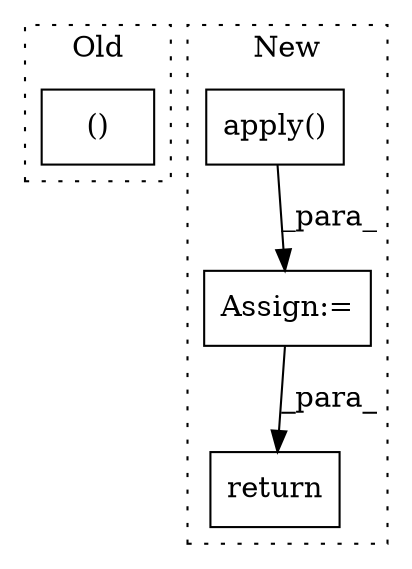 digraph G {
subgraph cluster0 {
1 [label="()" a="54" s="6575" l="32" shape="box"];
label = "Old";
style="dotted";
}
subgraph cluster1 {
2 [label="apply()" a="75" s="6378,6413" l="25,1" shape="box"];
3 [label="Assign:=" a="68" s="6365" l="3" shape="box"];
4 [label="return" a="93" s="6813" l="7" shape="box"];
label = "New";
style="dotted";
}
2 -> 3 [label="_para_"];
3 -> 4 [label="_para_"];
}